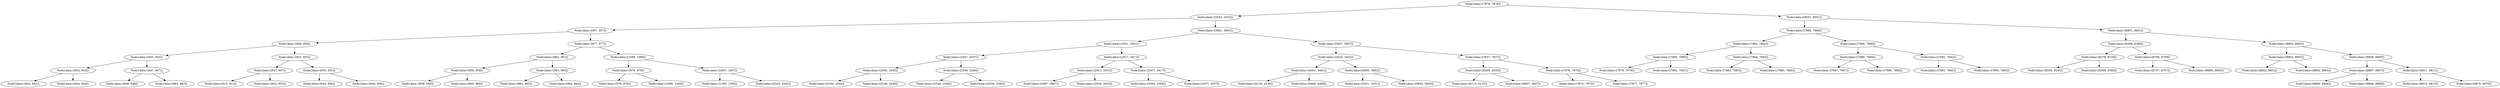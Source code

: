 digraph G{
1286757203 [label="Node{data=[7878, 7878]}"]
1286757203 -> 1318732098
1318732098 [label="Node{data=[2543, 2543]}"]
1318732098 -> 513100692
513100692 [label="Node{data=[957, 957]}"]
513100692 -> 1740185801
1740185801 [label="Node{data=[909, 909]}"]
1740185801 -> 965711790
965711790 [label="Node{data=[845, 845]}"]
965711790 -> 629358988
629358988 [label="Node{data=[843, 843]}"]
629358988 -> 301885251
301885251 [label="Node{data=[842, 842]}"]
629358988 -> 1064280797
1064280797 [label="Node{data=[844, 844]}"]
965711790 -> 2056806521
2056806521 [label="Node{data=[847, 847]}"]
2056806521 -> 1160298887
1160298887 [label="Node{data=[846, 846]}"]
2056806521 -> 663646750
663646750 [label="Node{data=[883, 883]}"]
1740185801 -> 1697990008
1697990008 [label="Node{data=[953, 953]}"]
1697990008 -> 1545038351
1545038351 [label="Node{data=[947, 947]}"]
1545038351 -> 1597029619
1597029619 [label="Node{data=[913, 913]}"]
1545038351 -> 192555913
192555913 [label="Node{data=[952, 952]}"]
1697990008 -> 1143714075
1143714075 [label="Node{data=[955, 955]}"]
1143714075 -> 596372611
596372611 [label="Node{data=[954, 954]}"]
1143714075 -> 2038827813
2038827813 [label="Node{data=[956, 956]}"]
513100692 -> 595214847
595214847 [label="Node{data=[977, 977]}"]
595214847 -> 985702370
985702370 [label="Node{data=[961, 961]}"]
985702370 -> 1188271053
1188271053 [label="Node{data=[959, 959]}"]
1188271053 -> 256206609
256206609 [label="Node{data=[958, 958]}"]
1188271053 -> 2118232767
2118232767 [label="Node{data=[960, 960]}"]
985702370 -> 1086330138
1086330138 [label="Node{data=[963, 963]}"]
1086330138 -> 441957172
441957172 [label="Node{data=[962, 962]}"]
1086330138 -> 1041115776
1041115776 [label="Node{data=[964, 964]}"]
595214847 -> 1298754476
1298754476 [label="Node{data=[1089, 1089]}"]
1298754476 -> 230805470
230805470 [label="Node{data=[979, 979]}"]
230805470 -> 719866697
719866697 [label="Node{data=[978, 978]}"]
230805470 -> 1711095486
1711095486 [label="Node{data=[1000, 1000]}"]
1298754476 -> 1674513830
1674513830 [label="Node{data=[1857, 1857]}"]
1674513830 -> 1626571070
1626571070 [label="Node{data=[1395, 1395]}"]
1674513830 -> 136916074
136916074 [label="Node{data=[2542, 2542]}"]
1318732098 -> 78510879
78510879 [label="Node{data=[3861, 3861]}"]
78510879 -> 521430033
521430033 [label="Node{data=[2551, 2551]}"]
521430033 -> 1670573244
1670573244 [label="Node{data=[2547, 2547]}"]
1670573244 -> 572118744
572118744 [label="Node{data=[2545, 2545]}"]
572118744 -> 1225241735
1225241735 [label="Node{data=[2544, 2544]}"]
572118744 -> 1972335962
1972335962 [label="Node{data=[2546, 2546]}"]
1670573244 -> 25985115
25985115 [label="Node{data=[2549, 2549]}"]
25985115 -> 1833904548
1833904548 [label="Node{data=[2548, 2548]}"]
25985115 -> 421010182
421010182 [label="Node{data=[2550, 2550]}"]
521430033 -> 389257434
389257434 [label="Node{data=[2917, 2917]}"]
389257434 -> 1918389311
1918389311 [label="Node{data=[2915, 2915]}"]
1918389311 -> 1724799449
1724799449 [label="Node{data=[2897, 2897]}"]
1918389311 -> 1071103533
1071103533 [label="Node{data=[2916, 2916]}"]
389257434 -> 883496005
883496005 [label="Node{data=[3417, 3417]}"]
883496005 -> 77635419
77635419 [label="Node{data=[3364, 3364]}"]
883496005 -> 280235655
280235655 [label="Node{data=[3557, 3557]}"]
78510879 -> 311491690
311491690 [label="Node{data=[5857, 5857]}"]
311491690 -> 1860684097
1860684097 [label="Node{data=[5424, 5424]}"]
1860684097 -> 1857935745
1857935745 [label="Node{data=[4461, 4461]}"]
1857935745 -> 1590502119
1590502119 [label="Node{data=[4130, 4130]}"]
1857935745 -> 1261168376
1261168376 [label="Node{data=[4468, 4468]}"]
1860684097 -> 467043101
467043101 [label="Node{data=[5683, 5683]}"]
467043101 -> 455548983
455548983 [label="Node{data=[5551, 5551]}"]
467043101 -> 743109550
743109550 [label="Node{data=[5853, 5853]}"]
311491690 -> 943901945
943901945 [label="Node{data=[7837, 7837]}"]
943901945 -> 388198023
388198023 [label="Node{data=[6200, 6200]}"]
388198023 -> 900186828
900186828 [label="Node{data=[6115, 6115]}"]
388198023 -> 1309380693
1309380693 [label="Node{data=[6837, 6837]}"]
943901945 -> 1610659945
1610659945 [label="Node{data=[7876, 7876]}"]
1610659945 -> 1826338232
1826338232 [label="Node{data=[7875, 7875]}"]
1610659945 -> 1734458189
1734458189 [label="Node{data=[7877, 7877]}"]
1286757203 -> 1979324108
1979324108 [label="Node{data=[8051, 8051]}"]
1979324108 -> 274480106
274480106 [label="Node{data=[7886, 7886]}"]
274480106 -> 555428396
555428396 [label="Node{data=[7882, 7882]}"]
555428396 -> 1263163025
1263163025 [label="Node{data=[7880, 7880]}"]
1263163025 -> 1847813442
1847813442 [label="Node{data=[7879, 7879]}"]
1263163025 -> 533823495
533823495 [label="Node{data=[7881, 7881]}"]
555428396 -> 1742963611
1742963611 [label="Node{data=[7884, 7884]}"]
1742963611 -> 2114236200
2114236200 [label="Node{data=[7883, 7883]}"]
1742963611 -> 192470239
192470239 [label="Node{data=[7885, 7885]}"]
274480106 -> 406500367
406500367 [label="Node{data=[7890, 7890]}"]
406500367 -> 1673397192
1673397192 [label="Node{data=[7888, 7888]}"]
1673397192 -> 949521784
949521784 [label="Node{data=[7887, 7887]}"]
1673397192 -> 1976246416
1976246416 [label="Node{data=[7889, 7889]}"]
406500367 -> 941390058
941390058 [label="Node{data=[7892, 7892]}"]
941390058 -> 732929122
732929122 [label="Node{data=[7891, 7891]}"]
941390058 -> 1461724962
1461724962 [label="Node{data=[7893, 7893]}"]
1979324108 -> 2076394230
2076394230 [label="Node{data=[8801, 8801]}"]
2076394230 -> 549699148
549699148 [label="Node{data=[8399, 8399]}"]
549699148 -> 2010671802
2010671802 [label="Node{data=[8278, 8278]}"]
2010671802 -> 563567188
563567188 [label="Node{data=[8245, 8245]}"]
2010671802 -> 1075996770
1075996770 [label="Node{data=[8368, 8368]}"]
549699148 -> 2108596212
2108596212 [label="Node{data=[8799, 8799]}"]
2108596212 -> 1226286913
1226286913 [label="Node{data=[8757, 8757]}"]
2108596212 -> 1380520397
1380520397 [label="Node{data=[8800, 8800]}"]
2076394230 -> 33227422
33227422 [label="Node{data=[8805, 8805]}"]
33227422 -> 144931946
144931946 [label="Node{data=[8803, 8803]}"]
144931946 -> 2088431504
2088431504 [label="Node{data=[8802, 8802]}"]
144931946 -> 1722244779
1722244779 [label="Node{data=[8804, 8804]}"]
33227422 -> 1058098963
1058098963 [label="Node{data=[8809, 8809]}"]
1058098963 -> 750920887
750920887 [label="Node{data=[8807, 8807]}"]
750920887 -> 124737744
124737744 [label="Node{data=[8806, 8806]}"]
750920887 -> 1533086864
1533086864 [label="Node{data=[8808, 8808]}"]
1058098963 -> 1857927480
1857927480 [label="Node{data=[8811, 8811]}"]
1857927480 -> 1407705028
1407705028 [label="Node{data=[8810, 8810]}"]
1857927480 -> 775136432
775136432 [label="Node{data=[8876, 8876]}"]
}